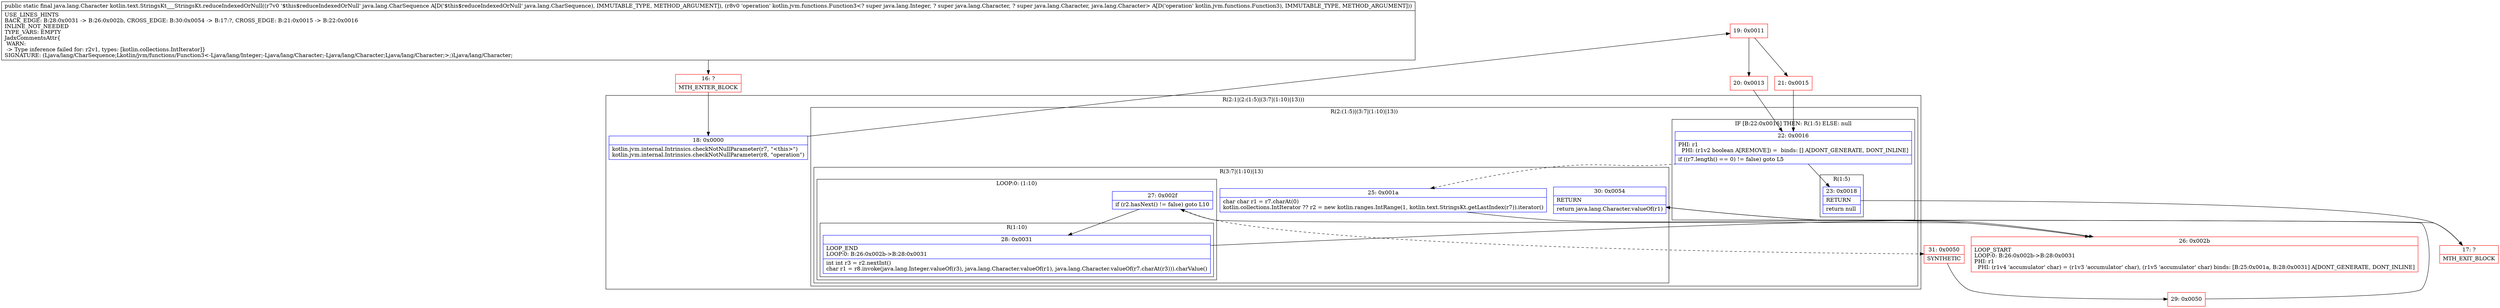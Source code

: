 digraph "CFG forkotlin.text.StringsKt___StringsKt.reduceIndexedOrNull(Ljava\/lang\/CharSequence;Lkotlin\/jvm\/functions\/Function3;)Ljava\/lang\/Character;" {
subgraph cluster_Region_72601100 {
label = "R(2:1|(2:(1:5)|(3:7|(1:10)|13)))";
node [shape=record,color=blue];
Node_18 [shape=record,label="{18\:\ 0x0000|kotlin.jvm.internal.Intrinsics.checkNotNullParameter(r7, \"\<this\>\")\lkotlin.jvm.internal.Intrinsics.checkNotNullParameter(r8, \"operation\")\l}"];
subgraph cluster_Region_1125892524 {
label = "R(2:(1:5)|(3:7|(1:10)|13))";
node [shape=record,color=blue];
subgraph cluster_IfRegion_921746032 {
label = "IF [B:22:0x0016] THEN: R(1:5) ELSE: null";
node [shape=record,color=blue];
Node_22 [shape=record,label="{22\:\ 0x0016|PHI: r1 \l  PHI: (r1v2 boolean A[REMOVE]) =  binds: [] A[DONT_GENERATE, DONT_INLINE]\l|if ((r7.length() == 0) != false) goto L5\l}"];
subgraph cluster_Region_760261499 {
label = "R(1:5)";
node [shape=record,color=blue];
Node_23 [shape=record,label="{23\:\ 0x0018|RETURN\l|return null\l}"];
}
}
subgraph cluster_Region_1514155678 {
label = "R(3:7|(1:10)|13)";
node [shape=record,color=blue];
Node_25 [shape=record,label="{25\:\ 0x001a|char char r1 = r7.charAt(0)\lkotlin.collections.IntIterator ?? r2 = new kotlin.ranges.IntRange(1, kotlin.text.StringsKt.getLastIndex(r7)).iterator()\l}"];
subgraph cluster_LoopRegion_395506781 {
label = "LOOP:0: (1:10)";
node [shape=record,color=blue];
Node_27 [shape=record,label="{27\:\ 0x002f|if (r2.hasNext() != false) goto L10\l}"];
subgraph cluster_Region_1729304503 {
label = "R(1:10)";
node [shape=record,color=blue];
Node_28 [shape=record,label="{28\:\ 0x0031|LOOP_END\lLOOP:0: B:26:0x002b\-\>B:28:0x0031\l|int int r3 = r2.nextInt()\lchar r1 = r8.invoke(java.lang.Integer.valueOf(r3), java.lang.Character.valueOf(r1), java.lang.Character.valueOf(r7.charAt(r3))).charValue()\l}"];
}
}
Node_30 [shape=record,label="{30\:\ 0x0054|RETURN\l|return java.lang.Character.valueOf(r1)\l}"];
}
}
}
Node_16 [shape=record,color=red,label="{16\:\ ?|MTH_ENTER_BLOCK\l}"];
Node_19 [shape=record,color=red,label="{19\:\ 0x0011}"];
Node_20 [shape=record,color=red,label="{20\:\ 0x0013}"];
Node_17 [shape=record,color=red,label="{17\:\ ?|MTH_EXIT_BLOCK\l}"];
Node_26 [shape=record,color=red,label="{26\:\ 0x002b|LOOP_START\lLOOP:0: B:26:0x002b\-\>B:28:0x0031\lPHI: r1 \l  PHI: (r1v4 'accumulator' char) = (r1v3 'accumulator' char), (r1v5 'accumulator' char) binds: [B:25:0x001a, B:28:0x0031] A[DONT_GENERATE, DONT_INLINE]\l}"];
Node_31 [shape=record,color=red,label="{31\:\ 0x0050|SYNTHETIC\l}"];
Node_29 [shape=record,color=red,label="{29\:\ 0x0050}"];
Node_21 [shape=record,color=red,label="{21\:\ 0x0015}"];
MethodNode[shape=record,label="{public static final java.lang.Character kotlin.text.StringsKt___StringsKt.reduceIndexedOrNull((r7v0 '$this$reduceIndexedOrNull' java.lang.CharSequence A[D('$this$reduceIndexedOrNull' java.lang.CharSequence), IMMUTABLE_TYPE, METHOD_ARGUMENT]), (r8v0 'operation' kotlin.jvm.functions.Function3\<? super java.lang.Integer, ? super java.lang.Character, ? super java.lang.Character, java.lang.Character\> A[D('operation' kotlin.jvm.functions.Function3), IMMUTABLE_TYPE, METHOD_ARGUMENT]))  | USE_LINES_HINTS\lBACK_EDGE: B:28:0x0031 \-\> B:26:0x002b, CROSS_EDGE: B:30:0x0054 \-\> B:17:?, CROSS_EDGE: B:21:0x0015 \-\> B:22:0x0016\lINLINE_NOT_NEEDED\lTYPE_VARS: EMPTY\lJadxCommentsAttr\{\l WARN: \l \-\> Type inference failed for: r2v1, types: [kotlin.collections.IntIterator]\}\lSIGNATURE: (Ljava\/lang\/CharSequence;Lkotlin\/jvm\/functions\/Function3\<\-Ljava\/lang\/Integer;\-Ljava\/lang\/Character;\-Ljava\/lang\/Character;Ljava\/lang\/Character;\>;)Ljava\/lang\/Character;\l}"];
MethodNode -> Node_16;Node_18 -> Node_19;
Node_22 -> Node_23;
Node_22 -> Node_25[style=dashed];
Node_23 -> Node_17;
Node_25 -> Node_26;
Node_27 -> Node_28;
Node_27 -> Node_31[style=dashed];
Node_28 -> Node_26;
Node_30 -> Node_17;
Node_16 -> Node_18;
Node_19 -> Node_20;
Node_19 -> Node_21;
Node_20 -> Node_22;
Node_26 -> Node_27;
Node_31 -> Node_29;
Node_29 -> Node_30;
Node_21 -> Node_22;
}

